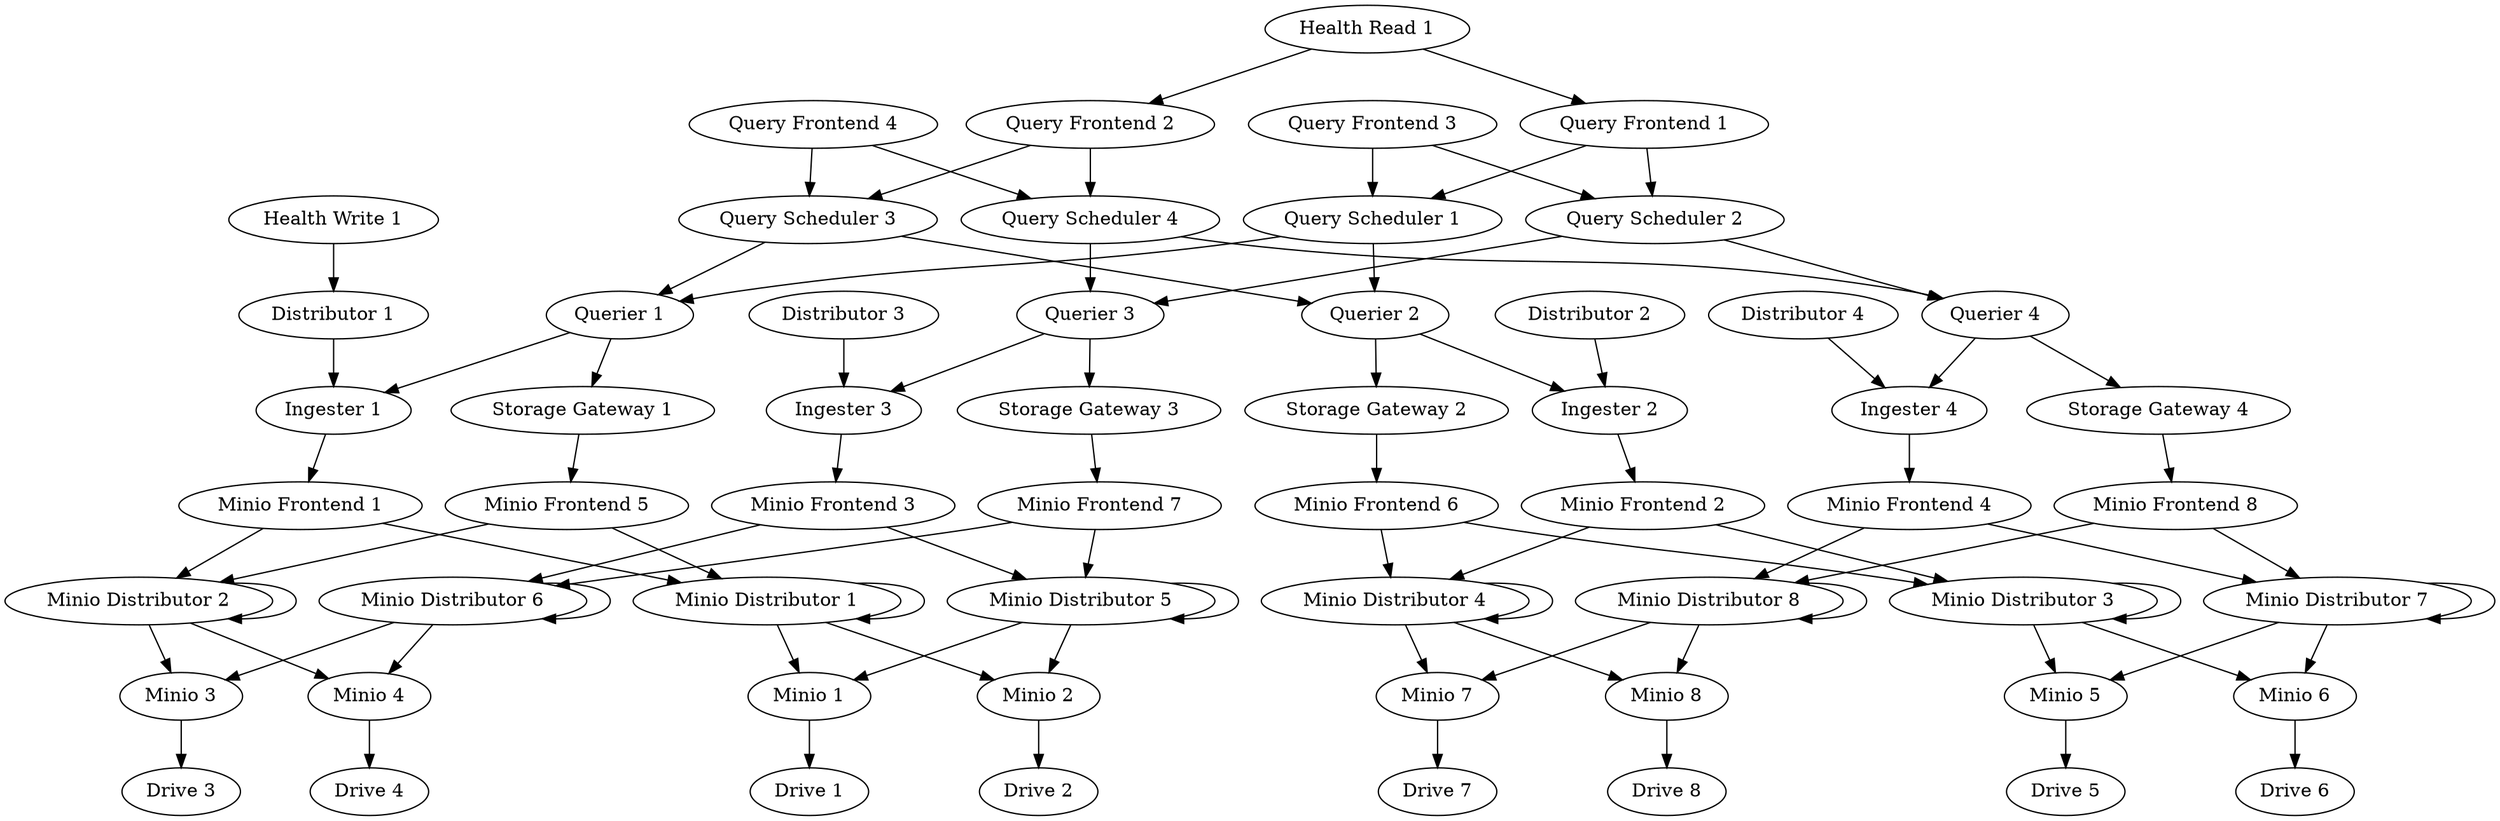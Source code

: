 digraph ExpandedNetwork {
    "Distributor 1" [label="Distributor 1"];
    "Distributor 2" [label="Distributor 2"];
    "Distributor 3" [label="Distributor 3"];
    "Distributor 4" [label="Distributor 4"];
    "Ingester 1" [label="Ingester 1"];
    "Ingester 2" [label="Ingester 2"];
    "Ingester 3" [label="Ingester 3"];
    "Ingester 4" [label="Ingester 4"];
    "Health Write 1" [label="Health Write 1"];
    "Query Frontend 1" [label="Query Frontend 1"];
    "Query Frontend 2" [label="Query Frontend 2"];
    "Query Frontend 3" [label="Query Frontend 3"];
    "Query Frontend 4" [label="Query Frontend 4"];
    "Query Scheduler 1" [label="Query Scheduler 1"];
    "Query Scheduler 2" [label="Query Scheduler 2"];
    "Query Scheduler 3" [label="Query Scheduler 3"];
    "Query Scheduler 4" [label="Query Scheduler 4"];
    "Querier 1" [label="Querier 1"];
    "Querier 2" [label="Querier 2"];
    "Querier 3" [label="Querier 3"];
    "Querier 4" [label="Querier 4"];
    "Storage Gateway 1" [label="Storage Gateway 1"];
    "Storage Gateway 2" [label="Storage Gateway 2"];
    "Storage Gateway 3" [label="Storage Gateway 3"];
    "Storage Gateway 4" [label="Storage Gateway 4"];
    "Health Read 1" [label="Health Read 1"];
    "Minio Frontend 1" [label="Minio Frontend 1"];
    "Minio Frontend 2" [label="Minio Frontend 2"];
    "Minio Frontend 3" [label="Minio Frontend 3"];
    "Minio Frontend 4" [label="Minio Frontend 4"];
    "Minio Frontend 5" [label="Minio Frontend 5"];
    "Minio Frontend 6" [label="Minio Frontend 6"];
    "Minio Frontend 7" [label="Minio Frontend 7"];
    "Minio Frontend 8" [label="Minio Frontend 8"];
    "Minio Distributor 1" [label="Minio Distributor 1"];
    "Minio Distributor 2" [label="Minio Distributor 2"];
    "Minio Distributor 3" [label="Minio Distributor 3"];
    "Minio Distributor 4" [label="Minio Distributor 4"];
    "Minio Distributor 5" [label="Minio Distributor 5"];
    "Minio Distributor 6" [label="Minio Distributor 6"];
    "Minio Distributor 7" [label="Minio Distributor 7"];
    "Minio Distributor 8" [label="Minio Distributor 8"];
    "Minio 1" [label="Minio 1"];
    "Minio 2" [label="Minio 2"];
    "Minio 3" [label="Minio 3"];
    "Minio 4" [label="Minio 4"];
    "Minio 5" [label="Minio 5"];
    "Minio 6" [label="Minio 6"];
    "Minio 7" [label="Minio 7"];
    "Minio 8" [label="Minio 8"];
    "Drive 1" [label="Drive 1"];
    "Drive 2" [label="Drive 2"];
    "Drive 3" [label="Drive 3"];
    "Drive 4" [label="Drive 4"];
    "Drive 5" [label="Drive 5"];
    "Drive 6" [label="Drive 6"];
    "Drive 7" [label="Drive 7"];
    "Drive 8" [label="Drive 8"];
    "Distributor 1" -> "Ingester 1";
    "Distributor 2" -> "Ingester 2";
    "Distributor 3" -> "Ingester 3";
    "Distributor 4" -> "Ingester 4";
    "Ingester 1" -> "Minio Frontend 1";
    "Ingester 2" -> "Minio Frontend 2";
    "Ingester 3" -> "Minio Frontend 3";
    "Ingester 4" -> "Minio Frontend 4";
    "Health Write 1" -> "Distributor 1";
    "Query Frontend 1" -> "Query Scheduler 1";
    "Query Frontend 1" -> "Query Scheduler 2";
    "Query Frontend 2" -> "Query Scheduler 3";
    "Query Frontend 2" -> "Query Scheduler 4";
    "Query Frontend 3" -> "Query Scheduler 1";
    "Query Frontend 3" -> "Query Scheduler 2";
    "Query Frontend 4" -> "Query Scheduler 3";
    "Query Frontend 4" -> "Query Scheduler 4";
    "Query Scheduler 1" -> "Querier 1";
    "Query Scheduler 1" -> "Querier 2";
    "Query Scheduler 2" -> "Querier 3";
    "Query Scheduler 2" -> "Querier 4";
    "Query Scheduler 3" -> "Querier 1";
    "Query Scheduler 3" -> "Querier 2";
    "Query Scheduler 4" -> "Querier 3";
    "Query Scheduler 4" -> "Querier 4";
    "Querier 1" -> "Ingester 1";
    "Querier 1" -> "Storage Gateway 1";
    "Querier 2" -> "Ingester 2";
    "Querier 2" -> "Storage Gateway 2";
    "Querier 3" -> "Ingester 3";
    "Querier 3" -> "Storage Gateway 3";
    "Querier 4" -> "Ingester 4";
    "Querier 4" -> "Storage Gateway 4";
    "Storage Gateway 1" -> "Minio Frontend 5";
    "Storage Gateway 2" -> "Minio Frontend 6";
    "Storage Gateway 3" -> "Minio Frontend 7";
    "Storage Gateway 4" -> "Minio Frontend 8";
    "Health Read 1" -> "Query Frontend 1";
    "Health Read 1" -> "Query Frontend 2";
    "Minio Frontend 1" -> "Minio Distributor 1";
    "Minio Frontend 1" -> "Minio Distributor 2";
    "Minio Frontend 2" -> "Minio Distributor 3";
    "Minio Frontend 2" -> "Minio Distributor 4";
    "Minio Frontend 3" -> "Minio Distributor 5";
    "Minio Frontend 3" -> "Minio Distributor 6";
    "Minio Frontend 4" -> "Minio Distributor 7";
    "Minio Frontend 4" -> "Minio Distributor 8";
    "Minio Frontend 5" -> "Minio Distributor 1";
    "Minio Frontend 5" -> "Minio Distributor 2";
    "Minio Frontend 6" -> "Minio Distributor 3";
    "Minio Frontend 6" -> "Minio Distributor 4";
    "Minio Frontend 7" -> "Minio Distributor 5";
    "Minio Frontend 7" -> "Minio Distributor 6";
    "Minio Frontend 8" -> "Minio Distributor 7";
    "Minio Frontend 8" -> "Minio Distributor 8";
    "Minio Distributor 1" -> "Minio Distributor 1";
    "Minio Distributor 1" -> "Minio 1";
    "Minio Distributor 1" -> "Minio 2";
    "Minio Distributor 2" -> "Minio Distributor 2";
    "Minio Distributor 2" -> "Minio 3";
    "Minio Distributor 2" -> "Minio 4";
    "Minio Distributor 3" -> "Minio Distributor 3";
    "Minio Distributor 3" -> "Minio 5";
    "Minio Distributor 3" -> "Minio 6";
    "Minio Distributor 4" -> "Minio Distributor 4";
    "Minio Distributor 4" -> "Minio 7";
    "Minio Distributor 4" -> "Minio 8";
    "Minio Distributor 5" -> "Minio Distributor 5";
    "Minio Distributor 5" -> "Minio 1";
    "Minio Distributor 5" -> "Minio 2";
    "Minio Distributor 6" -> "Minio Distributor 6";
    "Minio Distributor 6" -> "Minio 3";
    "Minio Distributor 6" -> "Minio 4";
    "Minio Distributor 7" -> "Minio Distributor 7";
    "Minio Distributor 7" -> "Minio 5";
    "Minio Distributor 7" -> "Minio 6";
    "Minio Distributor 8" -> "Minio Distributor 8";
    "Minio Distributor 8" -> "Minio 7";
    "Minio Distributor 8" -> "Minio 8";
    "Minio 1" -> "Drive 1";
    "Minio 2" -> "Drive 2";
    "Minio 3" -> "Drive 3";
    "Minio 4" -> "Drive 4";
    "Minio 5" -> "Drive 5";
    "Minio 6" -> "Drive 6";
    "Minio 7" -> "Drive 7";
    "Minio 8" -> "Drive 8";
}
